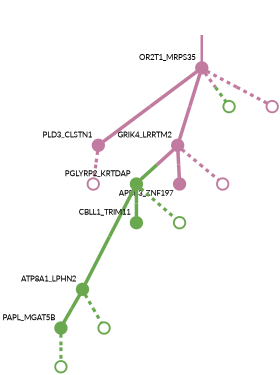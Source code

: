 strict digraph  {
graph[splines=false]; nodesep=0.7; rankdir=TB; ranksep=0.6; forcelabels=true; dpi=600; size=2.5;
0 [color="#c27ba0ff", fillcolor="#c27ba0ff", fixedsize=true, fontname=Lato, fontsize="12pt", height="0.25", label="", penwidth=3, shape=circle, style=filled, xlabel=OR2T1_MRPS35];
2 [color="#c27ba0ff", fillcolor="#c27ba0ff", fixedsize=true, fontname=Lato, fontsize="12pt", height="0.25", label="", penwidth=3, shape=circle, style=filled, xlabel=PLD3_CLSTN1];
3 [color="#c27ba0ff", fillcolor="#c27ba0ff", fixedsize=true, fontname=Lato, fontsize="12pt", height="0.25", label="", penwidth=3, shape=circle, style=filled, xlabel=GRIK4_LRRTM2];
8 [color="#6aa84fff", fillcolor="#6aa84fff", fixedsize=true, fontname=Lato, fontsize="12pt", height="0.25", label="", penwidth=3, shape=circle, style=solid, xlabel=""];
12 [color="#c27ba0ff", fillcolor="#c27ba0ff", fixedsize=true, fontname=Lato, fontsize="12pt", height="0.25", label="", penwidth=3, shape=circle, style=solid, xlabel=""];
1 [color="#6aa84fff", fillcolor="#6aa84fff", fixedsize=true, fontname=Lato, fontsize="12pt", height="0.25", label="", penwidth=3, shape=circle, style=filled, xlabel=ATP8A1_LPHN2];
6 [color="#6aa84fff", fillcolor="#6aa84fff", fixedsize=true, fontname=Lato, fontsize="12pt", height="0.25", label="", penwidth=3, shape=circle, style=filled, xlabel=PAPL_MGAT5B];
9 [color="#6aa84fff", fillcolor="#6aa84fff", fixedsize=true, fontname=Lato, fontsize="12pt", height="0.25", label="", penwidth=3, shape=circle, style=solid, xlabel=""];
13 [color="#c27ba0ff", fillcolor="#c27ba0ff", fixedsize=true, fontname=Lato, fontsize="12pt", height="0.25", label="", penwidth=3, shape=circle, style=solid, xlabel=""];
5 [color="#6aa84fff", fillcolor="#6aa84fff", fixedsize=true, fontname=Lato, fontsize="12pt", height="0.25", label="", penwidth=3, shape=circle, style=filled, xlabel=PGLYRP2_KRTDAP];
7 [color="#c27ba0ff", fillcolor="#c27ba0ff", fixedsize=true, fontname=Lato, fontsize="12pt", height="0.25", label="", penwidth=3, shape=circle, style=filled, xlabel=APBB3_ZNF197];
14 [color="#c27ba0ff", fillcolor="#c27ba0ff", fixedsize=true, fontname=Lato, fontsize="12pt", height="0.25", label="", penwidth=3, shape=circle, style=solid, xlabel=""];
4 [color="#6aa84fff", fillcolor="#6aa84fff", fixedsize=true, fontname=Lato, fontsize="12pt", height="0.25", label="", penwidth=3, shape=circle, style=filled, xlabel=CBLL1_TRIM11];
10 [color="#6aa84fff", fillcolor="#6aa84fff", fixedsize=true, fontname=Lato, fontsize="12pt", height="0.25", label="", penwidth=3, shape=circle, style=solid, xlabel=""];
11 [color="#6aa84fff", fillcolor="#6aa84fff", fixedsize=true, fontname=Lato, fontsize="12pt", height="0.25", label="", penwidth=3, shape=circle, style=solid, xlabel=""];
normal [label="", penwidth=3, style=invis, xlabel=OR2T1_MRPS35];
0 -> 2  [arrowsize=0, color="#c27ba0ff;0.5:#c27ba0ff", minlen="2.875", penwidth="5.5", style=solid];
0 -> 3  [arrowsize=0, color="#c27ba0ff;0.5:#c27ba0ff", minlen="2.2916667461395264", penwidth="5.5", style=solid];
0 -> 8  [arrowsize=0, color="#c27ba0ff;0.5:#6aa84fff", minlen="1.1041666269302368", penwidth=5, style=dashed];
0 -> 12  [arrowsize=0, color="#c27ba0ff;0.5:#c27ba0ff", minlen="1.1041666269302368", penwidth=5, style=dashed];
2 -> 13  [arrowsize=0, color="#c27ba0ff;0.5:#c27ba0ff", minlen="1.1041666269302368", penwidth=5, style=dashed];
3 -> 5  [arrowsize=0, color="#c27ba0ff;0.5:#6aa84fff", minlen="1.5", penwidth="5.5", style=solid];
3 -> 7  [arrowsize=0, color="#c27ba0ff;0.5:#c27ba0ff", minlen="1.2083333730697632", penwidth="5.5", style=solid];
3 -> 14  [arrowsize=0, color="#c27ba0ff;0.5:#c27ba0ff", minlen="1.1041666269302368", penwidth=5, style=dashed];
1 -> 6  [arrowsize=0, color="#6aa84fff;0.5:#6aa84fff", minlen="1.2083333730697632", penwidth="5.5", style=solid];
1 -> 9  [arrowsize=0, color="#6aa84fff;0.5:#6aa84fff", minlen="1.1041666269302368", penwidth=5, style=dashed];
6 -> 11  [arrowsize=0, color="#6aa84fff;0.5:#6aa84fff", minlen="1.1041666269302368", penwidth=5, style=dashed];
5 -> 1  [arrowsize=0, color="#6aa84fff;0.5:#6aa84fff", minlen="3.0", penwidth="5.5", style=solid];
5 -> 4  [arrowsize=0, color="#6aa84fff;0.5:#6aa84fff", minlen="1.5", penwidth="5.5", style=solid];
5 -> 10  [arrowsize=0, color="#6aa84fff;0.5:#6aa84fff", minlen="1.1041666269302368", penwidth=5, style=dashed];
normal -> 0  [arrowsize=0, color="#c27ba0ff", label="", penwidth=4, style=solid];
}
